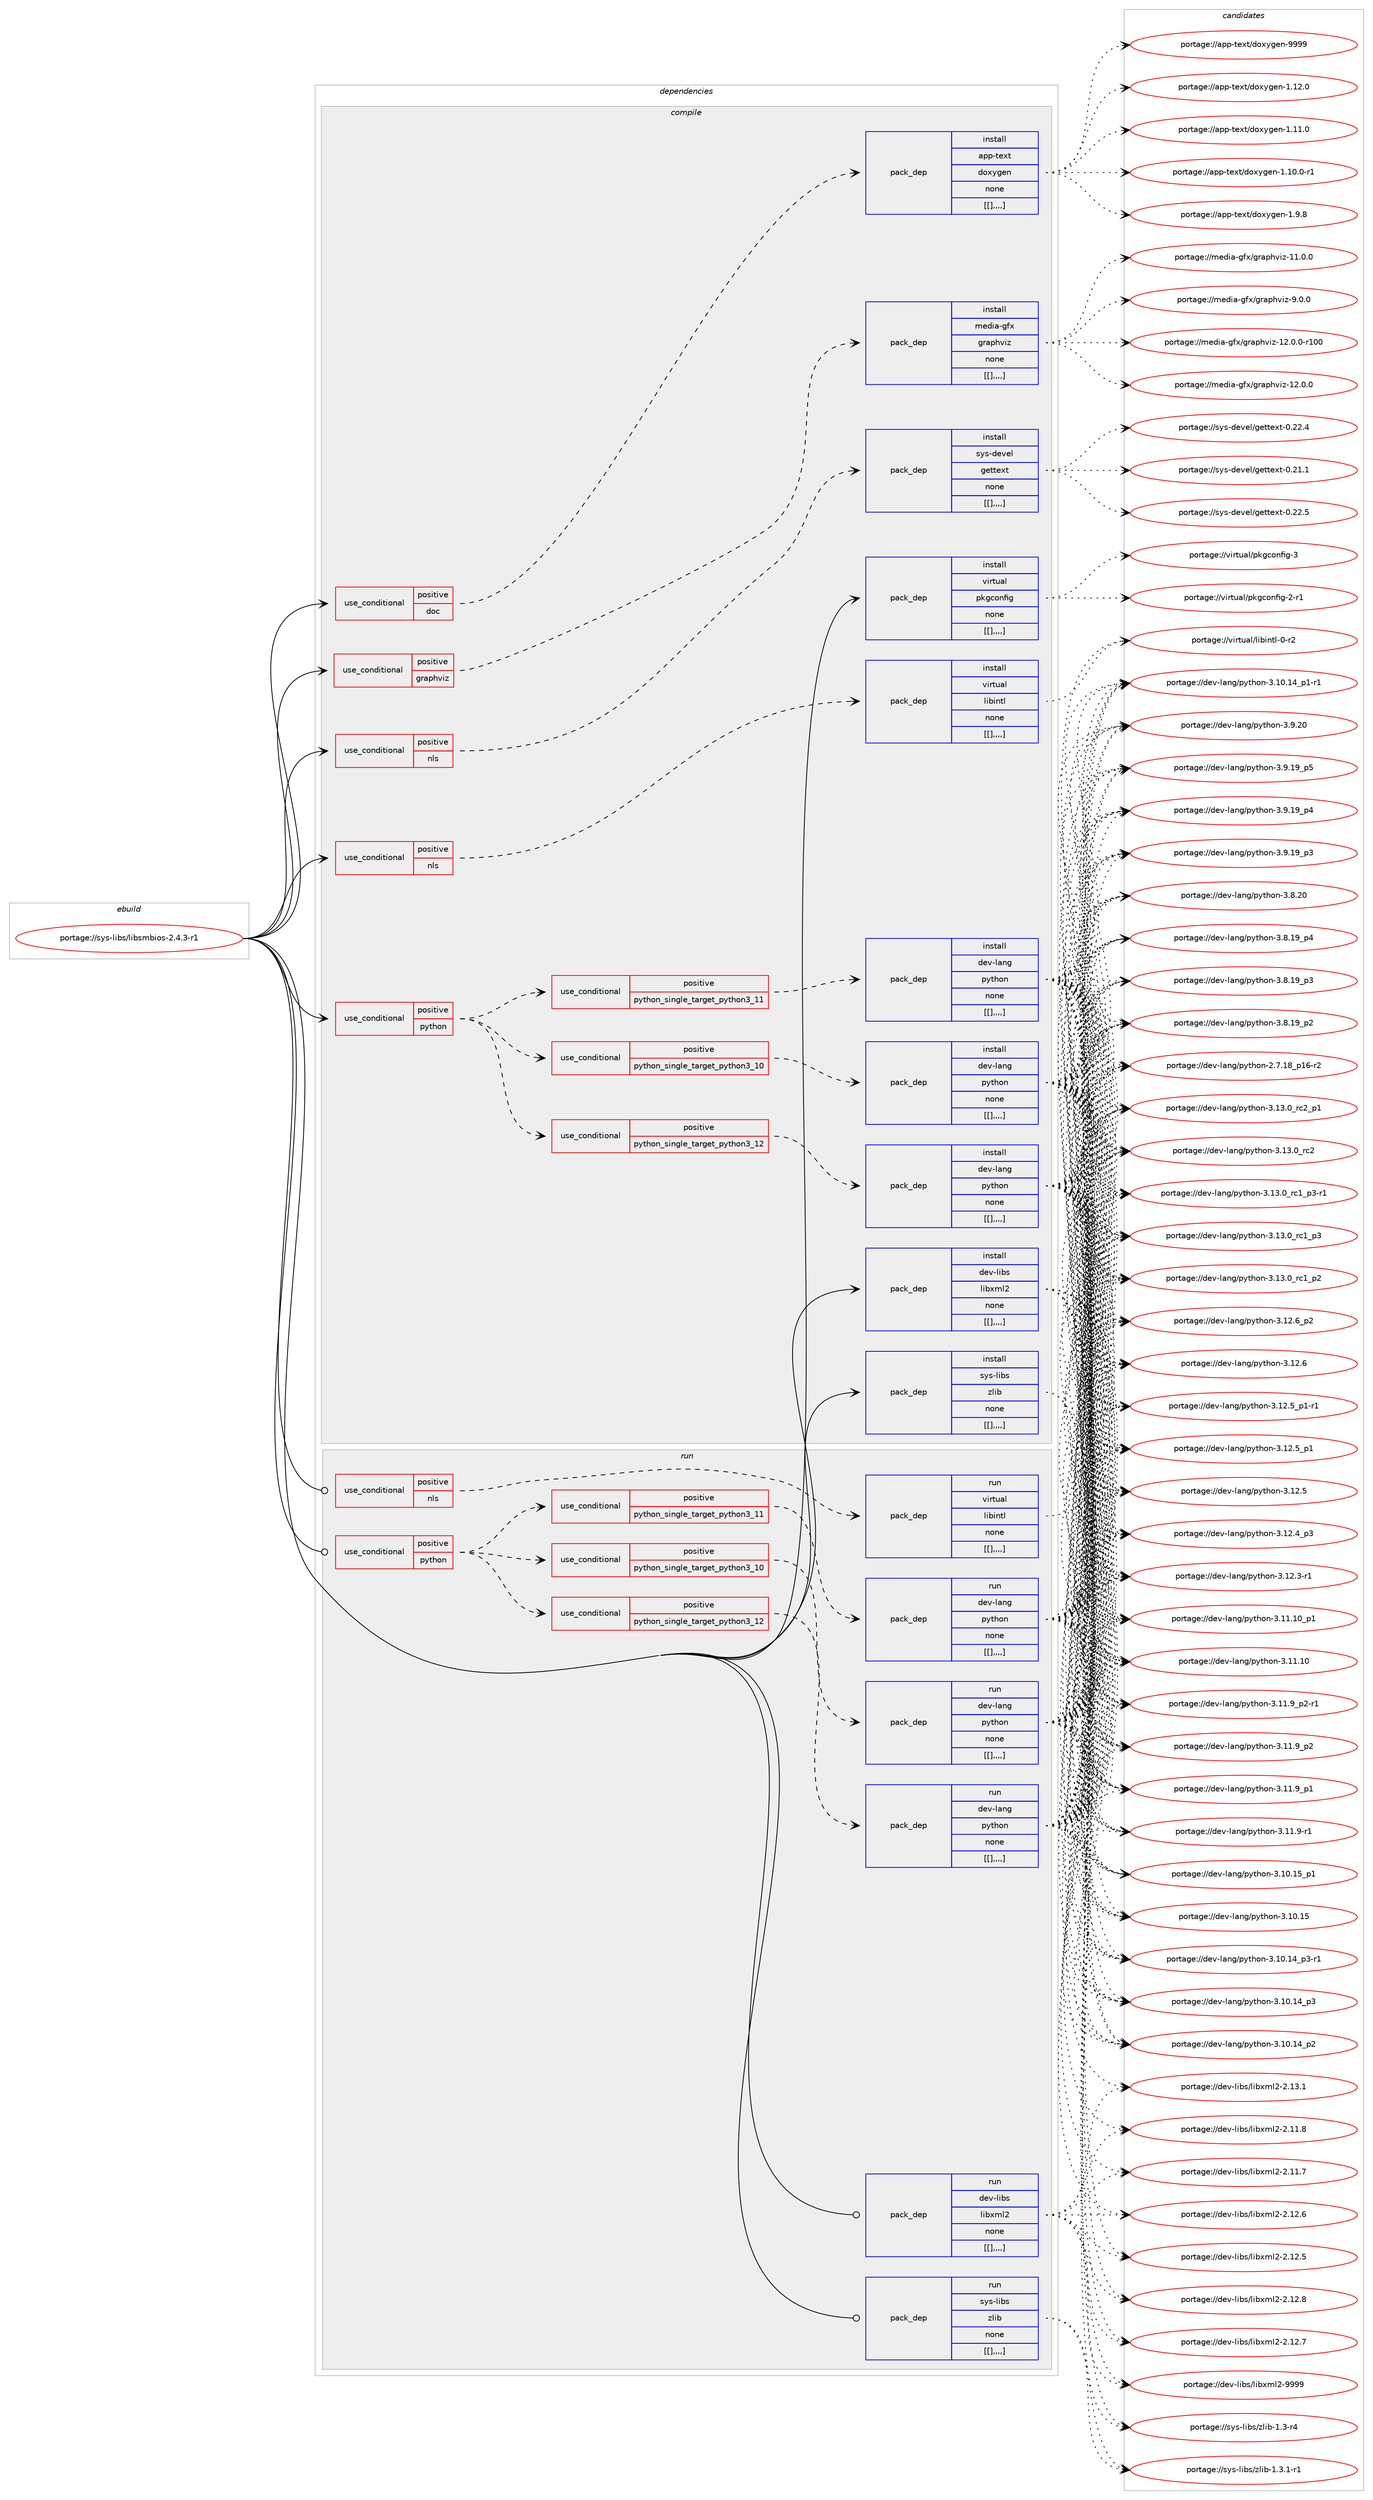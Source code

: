 digraph prolog {

# *************
# Graph options
# *************

newrank=true;
concentrate=true;
compound=true;
graph [rankdir=LR,fontname=Helvetica,fontsize=10,ranksep=1.5];#, ranksep=2.5, nodesep=0.2];
edge  [arrowhead=vee];
node  [fontname=Helvetica,fontsize=10];

# **********
# The ebuild
# **********

subgraph cluster_leftcol {
color=gray;
label=<<i>ebuild</i>>;
id [label="portage://sys-libs/libsmbios-2.4.3-r1", color=red, width=4, href="../sys-libs/libsmbios-2.4.3-r1.svg"];
}

# ****************
# The dependencies
# ****************

subgraph cluster_midcol {
color=gray;
label=<<i>dependencies</i>>;
subgraph cluster_compile {
fillcolor="#eeeeee";
style=filled;
label=<<i>compile</i>>;
subgraph cond10379 {
dependency27934 [label=<<TABLE BORDER="0" CELLBORDER="1" CELLSPACING="0" CELLPADDING="4"><TR><TD ROWSPAN="3" CELLPADDING="10">use_conditional</TD></TR><TR><TD>positive</TD></TR><TR><TD>doc</TD></TR></TABLE>>, shape=none, color=red];
subgraph pack17477 {
dependency27935 [label=<<TABLE BORDER="0" CELLBORDER="1" CELLSPACING="0" CELLPADDING="4" WIDTH="220"><TR><TD ROWSPAN="6" CELLPADDING="30">pack_dep</TD></TR><TR><TD WIDTH="110">install</TD></TR><TR><TD>app-text</TD></TR><TR><TD>doxygen</TD></TR><TR><TD>none</TD></TR><TR><TD>[[],,,,]</TD></TR></TABLE>>, shape=none, color=blue];
}
dependency27934:e -> dependency27935:w [weight=20,style="dashed",arrowhead="vee"];
}
id:e -> dependency27934:w [weight=20,style="solid",arrowhead="vee"];
subgraph cond10380 {
dependency27936 [label=<<TABLE BORDER="0" CELLBORDER="1" CELLSPACING="0" CELLPADDING="4"><TR><TD ROWSPAN="3" CELLPADDING="10">use_conditional</TD></TR><TR><TD>positive</TD></TR><TR><TD>graphviz</TD></TR></TABLE>>, shape=none, color=red];
subgraph pack17478 {
dependency27937 [label=<<TABLE BORDER="0" CELLBORDER="1" CELLSPACING="0" CELLPADDING="4" WIDTH="220"><TR><TD ROWSPAN="6" CELLPADDING="30">pack_dep</TD></TR><TR><TD WIDTH="110">install</TD></TR><TR><TD>media-gfx</TD></TR><TR><TD>graphviz</TD></TR><TR><TD>none</TD></TR><TR><TD>[[],,,,]</TD></TR></TABLE>>, shape=none, color=blue];
}
dependency27936:e -> dependency27937:w [weight=20,style="dashed",arrowhead="vee"];
}
id:e -> dependency27936:w [weight=20,style="solid",arrowhead="vee"];
subgraph cond10381 {
dependency27938 [label=<<TABLE BORDER="0" CELLBORDER="1" CELLSPACING="0" CELLPADDING="4"><TR><TD ROWSPAN="3" CELLPADDING="10">use_conditional</TD></TR><TR><TD>positive</TD></TR><TR><TD>nls</TD></TR></TABLE>>, shape=none, color=red];
subgraph pack17479 {
dependency27939 [label=<<TABLE BORDER="0" CELLBORDER="1" CELLSPACING="0" CELLPADDING="4" WIDTH="220"><TR><TD ROWSPAN="6" CELLPADDING="30">pack_dep</TD></TR><TR><TD WIDTH="110">install</TD></TR><TR><TD>sys-devel</TD></TR><TR><TD>gettext</TD></TR><TR><TD>none</TD></TR><TR><TD>[[],,,,]</TD></TR></TABLE>>, shape=none, color=blue];
}
dependency27938:e -> dependency27939:w [weight=20,style="dashed",arrowhead="vee"];
}
id:e -> dependency27938:w [weight=20,style="solid",arrowhead="vee"];
subgraph cond10382 {
dependency27940 [label=<<TABLE BORDER="0" CELLBORDER="1" CELLSPACING="0" CELLPADDING="4"><TR><TD ROWSPAN="3" CELLPADDING="10">use_conditional</TD></TR><TR><TD>positive</TD></TR><TR><TD>nls</TD></TR></TABLE>>, shape=none, color=red];
subgraph pack17480 {
dependency27941 [label=<<TABLE BORDER="0" CELLBORDER="1" CELLSPACING="0" CELLPADDING="4" WIDTH="220"><TR><TD ROWSPAN="6" CELLPADDING="30">pack_dep</TD></TR><TR><TD WIDTH="110">install</TD></TR><TR><TD>virtual</TD></TR><TR><TD>libintl</TD></TR><TR><TD>none</TD></TR><TR><TD>[[],,,,]</TD></TR></TABLE>>, shape=none, color=blue];
}
dependency27940:e -> dependency27941:w [weight=20,style="dashed",arrowhead="vee"];
}
id:e -> dependency27940:w [weight=20,style="solid",arrowhead="vee"];
subgraph cond10383 {
dependency27942 [label=<<TABLE BORDER="0" CELLBORDER="1" CELLSPACING="0" CELLPADDING="4"><TR><TD ROWSPAN="3" CELLPADDING="10">use_conditional</TD></TR><TR><TD>positive</TD></TR><TR><TD>python</TD></TR></TABLE>>, shape=none, color=red];
subgraph cond10384 {
dependency27943 [label=<<TABLE BORDER="0" CELLBORDER="1" CELLSPACING="0" CELLPADDING="4"><TR><TD ROWSPAN="3" CELLPADDING="10">use_conditional</TD></TR><TR><TD>positive</TD></TR><TR><TD>python_single_target_python3_10</TD></TR></TABLE>>, shape=none, color=red];
subgraph pack17481 {
dependency27944 [label=<<TABLE BORDER="0" CELLBORDER="1" CELLSPACING="0" CELLPADDING="4" WIDTH="220"><TR><TD ROWSPAN="6" CELLPADDING="30">pack_dep</TD></TR><TR><TD WIDTH="110">install</TD></TR><TR><TD>dev-lang</TD></TR><TR><TD>python</TD></TR><TR><TD>none</TD></TR><TR><TD>[[],,,,]</TD></TR></TABLE>>, shape=none, color=blue];
}
dependency27943:e -> dependency27944:w [weight=20,style="dashed",arrowhead="vee"];
}
dependency27942:e -> dependency27943:w [weight=20,style="dashed",arrowhead="vee"];
subgraph cond10385 {
dependency27945 [label=<<TABLE BORDER="0" CELLBORDER="1" CELLSPACING="0" CELLPADDING="4"><TR><TD ROWSPAN="3" CELLPADDING="10">use_conditional</TD></TR><TR><TD>positive</TD></TR><TR><TD>python_single_target_python3_11</TD></TR></TABLE>>, shape=none, color=red];
subgraph pack17482 {
dependency27946 [label=<<TABLE BORDER="0" CELLBORDER="1" CELLSPACING="0" CELLPADDING="4" WIDTH="220"><TR><TD ROWSPAN="6" CELLPADDING="30">pack_dep</TD></TR><TR><TD WIDTH="110">install</TD></TR><TR><TD>dev-lang</TD></TR><TR><TD>python</TD></TR><TR><TD>none</TD></TR><TR><TD>[[],,,,]</TD></TR></TABLE>>, shape=none, color=blue];
}
dependency27945:e -> dependency27946:w [weight=20,style="dashed",arrowhead="vee"];
}
dependency27942:e -> dependency27945:w [weight=20,style="dashed",arrowhead="vee"];
subgraph cond10386 {
dependency27947 [label=<<TABLE BORDER="0" CELLBORDER="1" CELLSPACING="0" CELLPADDING="4"><TR><TD ROWSPAN="3" CELLPADDING="10">use_conditional</TD></TR><TR><TD>positive</TD></TR><TR><TD>python_single_target_python3_12</TD></TR></TABLE>>, shape=none, color=red];
subgraph pack17483 {
dependency27948 [label=<<TABLE BORDER="0" CELLBORDER="1" CELLSPACING="0" CELLPADDING="4" WIDTH="220"><TR><TD ROWSPAN="6" CELLPADDING="30">pack_dep</TD></TR><TR><TD WIDTH="110">install</TD></TR><TR><TD>dev-lang</TD></TR><TR><TD>python</TD></TR><TR><TD>none</TD></TR><TR><TD>[[],,,,]</TD></TR></TABLE>>, shape=none, color=blue];
}
dependency27947:e -> dependency27948:w [weight=20,style="dashed",arrowhead="vee"];
}
dependency27942:e -> dependency27947:w [weight=20,style="dashed",arrowhead="vee"];
}
id:e -> dependency27942:w [weight=20,style="solid",arrowhead="vee"];
subgraph pack17484 {
dependency27949 [label=<<TABLE BORDER="0" CELLBORDER="1" CELLSPACING="0" CELLPADDING="4" WIDTH="220"><TR><TD ROWSPAN="6" CELLPADDING="30">pack_dep</TD></TR><TR><TD WIDTH="110">install</TD></TR><TR><TD>dev-libs</TD></TR><TR><TD>libxml2</TD></TR><TR><TD>none</TD></TR><TR><TD>[[],,,,]</TD></TR></TABLE>>, shape=none, color=blue];
}
id:e -> dependency27949:w [weight=20,style="solid",arrowhead="vee"];
subgraph pack17485 {
dependency27950 [label=<<TABLE BORDER="0" CELLBORDER="1" CELLSPACING="0" CELLPADDING="4" WIDTH="220"><TR><TD ROWSPAN="6" CELLPADDING="30">pack_dep</TD></TR><TR><TD WIDTH="110">install</TD></TR><TR><TD>sys-libs</TD></TR><TR><TD>zlib</TD></TR><TR><TD>none</TD></TR><TR><TD>[[],,,,]</TD></TR></TABLE>>, shape=none, color=blue];
}
id:e -> dependency27950:w [weight=20,style="solid",arrowhead="vee"];
subgraph pack17486 {
dependency27951 [label=<<TABLE BORDER="0" CELLBORDER="1" CELLSPACING="0" CELLPADDING="4" WIDTH="220"><TR><TD ROWSPAN="6" CELLPADDING="30">pack_dep</TD></TR><TR><TD WIDTH="110">install</TD></TR><TR><TD>virtual</TD></TR><TR><TD>pkgconfig</TD></TR><TR><TD>none</TD></TR><TR><TD>[[],,,,]</TD></TR></TABLE>>, shape=none, color=blue];
}
id:e -> dependency27951:w [weight=20,style="solid",arrowhead="vee"];
}
subgraph cluster_compileandrun {
fillcolor="#eeeeee";
style=filled;
label=<<i>compile and run</i>>;
}
subgraph cluster_run {
fillcolor="#eeeeee";
style=filled;
label=<<i>run</i>>;
subgraph cond10387 {
dependency27952 [label=<<TABLE BORDER="0" CELLBORDER="1" CELLSPACING="0" CELLPADDING="4"><TR><TD ROWSPAN="3" CELLPADDING="10">use_conditional</TD></TR><TR><TD>positive</TD></TR><TR><TD>nls</TD></TR></TABLE>>, shape=none, color=red];
subgraph pack17487 {
dependency27953 [label=<<TABLE BORDER="0" CELLBORDER="1" CELLSPACING="0" CELLPADDING="4" WIDTH="220"><TR><TD ROWSPAN="6" CELLPADDING="30">pack_dep</TD></TR><TR><TD WIDTH="110">run</TD></TR><TR><TD>virtual</TD></TR><TR><TD>libintl</TD></TR><TR><TD>none</TD></TR><TR><TD>[[],,,,]</TD></TR></TABLE>>, shape=none, color=blue];
}
dependency27952:e -> dependency27953:w [weight=20,style="dashed",arrowhead="vee"];
}
id:e -> dependency27952:w [weight=20,style="solid",arrowhead="odot"];
subgraph cond10388 {
dependency27954 [label=<<TABLE BORDER="0" CELLBORDER="1" CELLSPACING="0" CELLPADDING="4"><TR><TD ROWSPAN="3" CELLPADDING="10">use_conditional</TD></TR><TR><TD>positive</TD></TR><TR><TD>python</TD></TR></TABLE>>, shape=none, color=red];
subgraph cond10389 {
dependency27955 [label=<<TABLE BORDER="0" CELLBORDER="1" CELLSPACING="0" CELLPADDING="4"><TR><TD ROWSPAN="3" CELLPADDING="10">use_conditional</TD></TR><TR><TD>positive</TD></TR><TR><TD>python_single_target_python3_10</TD></TR></TABLE>>, shape=none, color=red];
subgraph pack17488 {
dependency27956 [label=<<TABLE BORDER="0" CELLBORDER="1" CELLSPACING="0" CELLPADDING="4" WIDTH="220"><TR><TD ROWSPAN="6" CELLPADDING="30">pack_dep</TD></TR><TR><TD WIDTH="110">run</TD></TR><TR><TD>dev-lang</TD></TR><TR><TD>python</TD></TR><TR><TD>none</TD></TR><TR><TD>[[],,,,]</TD></TR></TABLE>>, shape=none, color=blue];
}
dependency27955:e -> dependency27956:w [weight=20,style="dashed",arrowhead="vee"];
}
dependency27954:e -> dependency27955:w [weight=20,style="dashed",arrowhead="vee"];
subgraph cond10390 {
dependency27957 [label=<<TABLE BORDER="0" CELLBORDER="1" CELLSPACING="0" CELLPADDING="4"><TR><TD ROWSPAN="3" CELLPADDING="10">use_conditional</TD></TR><TR><TD>positive</TD></TR><TR><TD>python_single_target_python3_11</TD></TR></TABLE>>, shape=none, color=red];
subgraph pack17489 {
dependency27958 [label=<<TABLE BORDER="0" CELLBORDER="1" CELLSPACING="0" CELLPADDING="4" WIDTH="220"><TR><TD ROWSPAN="6" CELLPADDING="30">pack_dep</TD></TR><TR><TD WIDTH="110">run</TD></TR><TR><TD>dev-lang</TD></TR><TR><TD>python</TD></TR><TR><TD>none</TD></TR><TR><TD>[[],,,,]</TD></TR></TABLE>>, shape=none, color=blue];
}
dependency27957:e -> dependency27958:w [weight=20,style="dashed",arrowhead="vee"];
}
dependency27954:e -> dependency27957:w [weight=20,style="dashed",arrowhead="vee"];
subgraph cond10391 {
dependency27959 [label=<<TABLE BORDER="0" CELLBORDER="1" CELLSPACING="0" CELLPADDING="4"><TR><TD ROWSPAN="3" CELLPADDING="10">use_conditional</TD></TR><TR><TD>positive</TD></TR><TR><TD>python_single_target_python3_12</TD></TR></TABLE>>, shape=none, color=red];
subgraph pack17490 {
dependency27960 [label=<<TABLE BORDER="0" CELLBORDER="1" CELLSPACING="0" CELLPADDING="4" WIDTH="220"><TR><TD ROWSPAN="6" CELLPADDING="30">pack_dep</TD></TR><TR><TD WIDTH="110">run</TD></TR><TR><TD>dev-lang</TD></TR><TR><TD>python</TD></TR><TR><TD>none</TD></TR><TR><TD>[[],,,,]</TD></TR></TABLE>>, shape=none, color=blue];
}
dependency27959:e -> dependency27960:w [weight=20,style="dashed",arrowhead="vee"];
}
dependency27954:e -> dependency27959:w [weight=20,style="dashed",arrowhead="vee"];
}
id:e -> dependency27954:w [weight=20,style="solid",arrowhead="odot"];
subgraph pack17491 {
dependency27961 [label=<<TABLE BORDER="0" CELLBORDER="1" CELLSPACING="0" CELLPADDING="4" WIDTH="220"><TR><TD ROWSPAN="6" CELLPADDING="30">pack_dep</TD></TR><TR><TD WIDTH="110">run</TD></TR><TR><TD>dev-libs</TD></TR><TR><TD>libxml2</TD></TR><TR><TD>none</TD></TR><TR><TD>[[],,,,]</TD></TR></TABLE>>, shape=none, color=blue];
}
id:e -> dependency27961:w [weight=20,style="solid",arrowhead="odot"];
subgraph pack17492 {
dependency27962 [label=<<TABLE BORDER="0" CELLBORDER="1" CELLSPACING="0" CELLPADDING="4" WIDTH="220"><TR><TD ROWSPAN="6" CELLPADDING="30">pack_dep</TD></TR><TR><TD WIDTH="110">run</TD></TR><TR><TD>sys-libs</TD></TR><TR><TD>zlib</TD></TR><TR><TD>none</TD></TR><TR><TD>[[],,,,]</TD></TR></TABLE>>, shape=none, color=blue];
}
id:e -> dependency27962:w [weight=20,style="solid",arrowhead="odot"];
}
}

# **************
# The candidates
# **************

subgraph cluster_choices {
rank=same;
color=gray;
label=<<i>candidates</i>>;

subgraph choice17477 {
color=black;
nodesep=1;
choice9711211245116101120116471001111201211031011104557575757 [label="portage://app-text/doxygen-9999", color=red, width=4,href="../app-text/doxygen-9999.svg"];
choice97112112451161011201164710011112012110310111045494649504648 [label="portage://app-text/doxygen-1.12.0", color=red, width=4,href="../app-text/doxygen-1.12.0.svg"];
choice97112112451161011201164710011112012110310111045494649494648 [label="portage://app-text/doxygen-1.11.0", color=red, width=4,href="../app-text/doxygen-1.11.0.svg"];
choice971121124511610112011647100111120121103101110454946494846484511449 [label="portage://app-text/doxygen-1.10.0-r1", color=red, width=4,href="../app-text/doxygen-1.10.0-r1.svg"];
choice971121124511610112011647100111120121103101110454946574656 [label="portage://app-text/doxygen-1.9.8", color=red, width=4,href="../app-text/doxygen-1.9.8.svg"];
dependency27935:e -> choice9711211245116101120116471001111201211031011104557575757:w [style=dotted,weight="100"];
dependency27935:e -> choice97112112451161011201164710011112012110310111045494649504648:w [style=dotted,weight="100"];
dependency27935:e -> choice97112112451161011201164710011112012110310111045494649494648:w [style=dotted,weight="100"];
dependency27935:e -> choice971121124511610112011647100111120121103101110454946494846484511449:w [style=dotted,weight="100"];
dependency27935:e -> choice971121124511610112011647100111120121103101110454946574656:w [style=dotted,weight="100"];
}
subgraph choice17478 {
color=black;
nodesep=1;
choice109101100105974510310212047103114971121041181051224549504648464845114494848 [label="portage://media-gfx/graphviz-12.0.0-r100", color=red, width=4,href="../media-gfx/graphviz-12.0.0-r100.svg"];
choice1091011001059745103102120471031149711210411810512245495046484648 [label="portage://media-gfx/graphviz-12.0.0", color=red, width=4,href="../media-gfx/graphviz-12.0.0.svg"];
choice1091011001059745103102120471031149711210411810512245494946484648 [label="portage://media-gfx/graphviz-11.0.0", color=red, width=4,href="../media-gfx/graphviz-11.0.0.svg"];
choice10910110010597451031021204710311497112104118105122455746484648 [label="portage://media-gfx/graphviz-9.0.0", color=red, width=4,href="../media-gfx/graphviz-9.0.0.svg"];
dependency27937:e -> choice109101100105974510310212047103114971121041181051224549504648464845114494848:w [style=dotted,weight="100"];
dependency27937:e -> choice1091011001059745103102120471031149711210411810512245495046484648:w [style=dotted,weight="100"];
dependency27937:e -> choice1091011001059745103102120471031149711210411810512245494946484648:w [style=dotted,weight="100"];
dependency27937:e -> choice10910110010597451031021204710311497112104118105122455746484648:w [style=dotted,weight="100"];
}
subgraph choice17479 {
color=black;
nodesep=1;
choice115121115451001011181011084710310111611610112011645484650504653 [label="portage://sys-devel/gettext-0.22.5", color=red, width=4,href="../sys-devel/gettext-0.22.5.svg"];
choice115121115451001011181011084710310111611610112011645484650504652 [label="portage://sys-devel/gettext-0.22.4", color=red, width=4,href="../sys-devel/gettext-0.22.4.svg"];
choice115121115451001011181011084710310111611610112011645484650494649 [label="portage://sys-devel/gettext-0.21.1", color=red, width=4,href="../sys-devel/gettext-0.21.1.svg"];
dependency27939:e -> choice115121115451001011181011084710310111611610112011645484650504653:w [style=dotted,weight="100"];
dependency27939:e -> choice115121115451001011181011084710310111611610112011645484650504652:w [style=dotted,weight="100"];
dependency27939:e -> choice115121115451001011181011084710310111611610112011645484650494649:w [style=dotted,weight="100"];
}
subgraph choice17480 {
color=black;
nodesep=1;
choice11810511411611797108471081059810511011610845484511450 [label="portage://virtual/libintl-0-r2", color=red, width=4,href="../virtual/libintl-0-r2.svg"];
dependency27941:e -> choice11810511411611797108471081059810511011610845484511450:w [style=dotted,weight="100"];
}
subgraph choice17481 {
color=black;
nodesep=1;
choice100101118451089711010347112121116104111110455146495146489511499509511249 [label="portage://dev-lang/python-3.13.0_rc2_p1", color=red, width=4,href="../dev-lang/python-3.13.0_rc2_p1.svg"];
choice10010111845108971101034711212111610411111045514649514648951149950 [label="portage://dev-lang/python-3.13.0_rc2", color=red, width=4,href="../dev-lang/python-3.13.0_rc2.svg"];
choice1001011184510897110103471121211161041111104551464951464895114994995112514511449 [label="portage://dev-lang/python-3.13.0_rc1_p3-r1", color=red, width=4,href="../dev-lang/python-3.13.0_rc1_p3-r1.svg"];
choice100101118451089711010347112121116104111110455146495146489511499499511251 [label="portage://dev-lang/python-3.13.0_rc1_p3", color=red, width=4,href="../dev-lang/python-3.13.0_rc1_p3.svg"];
choice100101118451089711010347112121116104111110455146495146489511499499511250 [label="portage://dev-lang/python-3.13.0_rc1_p2", color=red, width=4,href="../dev-lang/python-3.13.0_rc1_p2.svg"];
choice100101118451089711010347112121116104111110455146495046549511250 [label="portage://dev-lang/python-3.12.6_p2", color=red, width=4,href="../dev-lang/python-3.12.6_p2.svg"];
choice10010111845108971101034711212111610411111045514649504654 [label="portage://dev-lang/python-3.12.6", color=red, width=4,href="../dev-lang/python-3.12.6.svg"];
choice1001011184510897110103471121211161041111104551464950465395112494511449 [label="portage://dev-lang/python-3.12.5_p1-r1", color=red, width=4,href="../dev-lang/python-3.12.5_p1-r1.svg"];
choice100101118451089711010347112121116104111110455146495046539511249 [label="portage://dev-lang/python-3.12.5_p1", color=red, width=4,href="../dev-lang/python-3.12.5_p1.svg"];
choice10010111845108971101034711212111610411111045514649504653 [label="portage://dev-lang/python-3.12.5", color=red, width=4,href="../dev-lang/python-3.12.5.svg"];
choice100101118451089711010347112121116104111110455146495046529511251 [label="portage://dev-lang/python-3.12.4_p3", color=red, width=4,href="../dev-lang/python-3.12.4_p3.svg"];
choice100101118451089711010347112121116104111110455146495046514511449 [label="portage://dev-lang/python-3.12.3-r1", color=red, width=4,href="../dev-lang/python-3.12.3-r1.svg"];
choice10010111845108971101034711212111610411111045514649494649489511249 [label="portage://dev-lang/python-3.11.10_p1", color=red, width=4,href="../dev-lang/python-3.11.10_p1.svg"];
choice1001011184510897110103471121211161041111104551464949464948 [label="portage://dev-lang/python-3.11.10", color=red, width=4,href="../dev-lang/python-3.11.10.svg"];
choice1001011184510897110103471121211161041111104551464949465795112504511449 [label="portage://dev-lang/python-3.11.9_p2-r1", color=red, width=4,href="../dev-lang/python-3.11.9_p2-r1.svg"];
choice100101118451089711010347112121116104111110455146494946579511250 [label="portage://dev-lang/python-3.11.9_p2", color=red, width=4,href="../dev-lang/python-3.11.9_p2.svg"];
choice100101118451089711010347112121116104111110455146494946579511249 [label="portage://dev-lang/python-3.11.9_p1", color=red, width=4,href="../dev-lang/python-3.11.9_p1.svg"];
choice100101118451089711010347112121116104111110455146494946574511449 [label="portage://dev-lang/python-3.11.9-r1", color=red, width=4,href="../dev-lang/python-3.11.9-r1.svg"];
choice10010111845108971101034711212111610411111045514649484649539511249 [label="portage://dev-lang/python-3.10.15_p1", color=red, width=4,href="../dev-lang/python-3.10.15_p1.svg"];
choice1001011184510897110103471121211161041111104551464948464953 [label="portage://dev-lang/python-3.10.15", color=red, width=4,href="../dev-lang/python-3.10.15.svg"];
choice100101118451089711010347112121116104111110455146494846495295112514511449 [label="portage://dev-lang/python-3.10.14_p3-r1", color=red, width=4,href="../dev-lang/python-3.10.14_p3-r1.svg"];
choice10010111845108971101034711212111610411111045514649484649529511251 [label="portage://dev-lang/python-3.10.14_p3", color=red, width=4,href="../dev-lang/python-3.10.14_p3.svg"];
choice10010111845108971101034711212111610411111045514649484649529511250 [label="portage://dev-lang/python-3.10.14_p2", color=red, width=4,href="../dev-lang/python-3.10.14_p2.svg"];
choice100101118451089711010347112121116104111110455146494846495295112494511449 [label="portage://dev-lang/python-3.10.14_p1-r1", color=red, width=4,href="../dev-lang/python-3.10.14_p1-r1.svg"];
choice10010111845108971101034711212111610411111045514657465048 [label="portage://dev-lang/python-3.9.20", color=red, width=4,href="../dev-lang/python-3.9.20.svg"];
choice100101118451089711010347112121116104111110455146574649579511253 [label="portage://dev-lang/python-3.9.19_p5", color=red, width=4,href="../dev-lang/python-3.9.19_p5.svg"];
choice100101118451089711010347112121116104111110455146574649579511252 [label="portage://dev-lang/python-3.9.19_p4", color=red, width=4,href="../dev-lang/python-3.9.19_p4.svg"];
choice100101118451089711010347112121116104111110455146574649579511251 [label="portage://dev-lang/python-3.9.19_p3", color=red, width=4,href="../dev-lang/python-3.9.19_p3.svg"];
choice10010111845108971101034711212111610411111045514656465048 [label="portage://dev-lang/python-3.8.20", color=red, width=4,href="../dev-lang/python-3.8.20.svg"];
choice100101118451089711010347112121116104111110455146564649579511252 [label="portage://dev-lang/python-3.8.19_p4", color=red, width=4,href="../dev-lang/python-3.8.19_p4.svg"];
choice100101118451089711010347112121116104111110455146564649579511251 [label="portage://dev-lang/python-3.8.19_p3", color=red, width=4,href="../dev-lang/python-3.8.19_p3.svg"];
choice100101118451089711010347112121116104111110455146564649579511250 [label="portage://dev-lang/python-3.8.19_p2", color=red, width=4,href="../dev-lang/python-3.8.19_p2.svg"];
choice100101118451089711010347112121116104111110455046554649569511249544511450 [label="portage://dev-lang/python-2.7.18_p16-r2", color=red, width=4,href="../dev-lang/python-2.7.18_p16-r2.svg"];
dependency27944:e -> choice100101118451089711010347112121116104111110455146495146489511499509511249:w [style=dotted,weight="100"];
dependency27944:e -> choice10010111845108971101034711212111610411111045514649514648951149950:w [style=dotted,weight="100"];
dependency27944:e -> choice1001011184510897110103471121211161041111104551464951464895114994995112514511449:w [style=dotted,weight="100"];
dependency27944:e -> choice100101118451089711010347112121116104111110455146495146489511499499511251:w [style=dotted,weight="100"];
dependency27944:e -> choice100101118451089711010347112121116104111110455146495146489511499499511250:w [style=dotted,weight="100"];
dependency27944:e -> choice100101118451089711010347112121116104111110455146495046549511250:w [style=dotted,weight="100"];
dependency27944:e -> choice10010111845108971101034711212111610411111045514649504654:w [style=dotted,weight="100"];
dependency27944:e -> choice1001011184510897110103471121211161041111104551464950465395112494511449:w [style=dotted,weight="100"];
dependency27944:e -> choice100101118451089711010347112121116104111110455146495046539511249:w [style=dotted,weight="100"];
dependency27944:e -> choice10010111845108971101034711212111610411111045514649504653:w [style=dotted,weight="100"];
dependency27944:e -> choice100101118451089711010347112121116104111110455146495046529511251:w [style=dotted,weight="100"];
dependency27944:e -> choice100101118451089711010347112121116104111110455146495046514511449:w [style=dotted,weight="100"];
dependency27944:e -> choice10010111845108971101034711212111610411111045514649494649489511249:w [style=dotted,weight="100"];
dependency27944:e -> choice1001011184510897110103471121211161041111104551464949464948:w [style=dotted,weight="100"];
dependency27944:e -> choice1001011184510897110103471121211161041111104551464949465795112504511449:w [style=dotted,weight="100"];
dependency27944:e -> choice100101118451089711010347112121116104111110455146494946579511250:w [style=dotted,weight="100"];
dependency27944:e -> choice100101118451089711010347112121116104111110455146494946579511249:w [style=dotted,weight="100"];
dependency27944:e -> choice100101118451089711010347112121116104111110455146494946574511449:w [style=dotted,weight="100"];
dependency27944:e -> choice10010111845108971101034711212111610411111045514649484649539511249:w [style=dotted,weight="100"];
dependency27944:e -> choice1001011184510897110103471121211161041111104551464948464953:w [style=dotted,weight="100"];
dependency27944:e -> choice100101118451089711010347112121116104111110455146494846495295112514511449:w [style=dotted,weight="100"];
dependency27944:e -> choice10010111845108971101034711212111610411111045514649484649529511251:w [style=dotted,weight="100"];
dependency27944:e -> choice10010111845108971101034711212111610411111045514649484649529511250:w [style=dotted,weight="100"];
dependency27944:e -> choice100101118451089711010347112121116104111110455146494846495295112494511449:w [style=dotted,weight="100"];
dependency27944:e -> choice10010111845108971101034711212111610411111045514657465048:w [style=dotted,weight="100"];
dependency27944:e -> choice100101118451089711010347112121116104111110455146574649579511253:w [style=dotted,weight="100"];
dependency27944:e -> choice100101118451089711010347112121116104111110455146574649579511252:w [style=dotted,weight="100"];
dependency27944:e -> choice100101118451089711010347112121116104111110455146574649579511251:w [style=dotted,weight="100"];
dependency27944:e -> choice10010111845108971101034711212111610411111045514656465048:w [style=dotted,weight="100"];
dependency27944:e -> choice100101118451089711010347112121116104111110455146564649579511252:w [style=dotted,weight="100"];
dependency27944:e -> choice100101118451089711010347112121116104111110455146564649579511251:w [style=dotted,weight="100"];
dependency27944:e -> choice100101118451089711010347112121116104111110455146564649579511250:w [style=dotted,weight="100"];
dependency27944:e -> choice100101118451089711010347112121116104111110455046554649569511249544511450:w [style=dotted,weight="100"];
}
subgraph choice17482 {
color=black;
nodesep=1;
choice100101118451089711010347112121116104111110455146495146489511499509511249 [label="portage://dev-lang/python-3.13.0_rc2_p1", color=red, width=4,href="../dev-lang/python-3.13.0_rc2_p1.svg"];
choice10010111845108971101034711212111610411111045514649514648951149950 [label="portage://dev-lang/python-3.13.0_rc2", color=red, width=4,href="../dev-lang/python-3.13.0_rc2.svg"];
choice1001011184510897110103471121211161041111104551464951464895114994995112514511449 [label="portage://dev-lang/python-3.13.0_rc1_p3-r1", color=red, width=4,href="../dev-lang/python-3.13.0_rc1_p3-r1.svg"];
choice100101118451089711010347112121116104111110455146495146489511499499511251 [label="portage://dev-lang/python-3.13.0_rc1_p3", color=red, width=4,href="../dev-lang/python-3.13.0_rc1_p3.svg"];
choice100101118451089711010347112121116104111110455146495146489511499499511250 [label="portage://dev-lang/python-3.13.0_rc1_p2", color=red, width=4,href="../dev-lang/python-3.13.0_rc1_p2.svg"];
choice100101118451089711010347112121116104111110455146495046549511250 [label="portage://dev-lang/python-3.12.6_p2", color=red, width=4,href="../dev-lang/python-3.12.6_p2.svg"];
choice10010111845108971101034711212111610411111045514649504654 [label="portage://dev-lang/python-3.12.6", color=red, width=4,href="../dev-lang/python-3.12.6.svg"];
choice1001011184510897110103471121211161041111104551464950465395112494511449 [label="portage://dev-lang/python-3.12.5_p1-r1", color=red, width=4,href="../dev-lang/python-3.12.5_p1-r1.svg"];
choice100101118451089711010347112121116104111110455146495046539511249 [label="portage://dev-lang/python-3.12.5_p1", color=red, width=4,href="../dev-lang/python-3.12.5_p1.svg"];
choice10010111845108971101034711212111610411111045514649504653 [label="portage://dev-lang/python-3.12.5", color=red, width=4,href="../dev-lang/python-3.12.5.svg"];
choice100101118451089711010347112121116104111110455146495046529511251 [label="portage://dev-lang/python-3.12.4_p3", color=red, width=4,href="../dev-lang/python-3.12.4_p3.svg"];
choice100101118451089711010347112121116104111110455146495046514511449 [label="portage://dev-lang/python-3.12.3-r1", color=red, width=4,href="../dev-lang/python-3.12.3-r1.svg"];
choice10010111845108971101034711212111610411111045514649494649489511249 [label="portage://dev-lang/python-3.11.10_p1", color=red, width=4,href="../dev-lang/python-3.11.10_p1.svg"];
choice1001011184510897110103471121211161041111104551464949464948 [label="portage://dev-lang/python-3.11.10", color=red, width=4,href="../dev-lang/python-3.11.10.svg"];
choice1001011184510897110103471121211161041111104551464949465795112504511449 [label="portage://dev-lang/python-3.11.9_p2-r1", color=red, width=4,href="../dev-lang/python-3.11.9_p2-r1.svg"];
choice100101118451089711010347112121116104111110455146494946579511250 [label="portage://dev-lang/python-3.11.9_p2", color=red, width=4,href="../dev-lang/python-3.11.9_p2.svg"];
choice100101118451089711010347112121116104111110455146494946579511249 [label="portage://dev-lang/python-3.11.9_p1", color=red, width=4,href="../dev-lang/python-3.11.9_p1.svg"];
choice100101118451089711010347112121116104111110455146494946574511449 [label="portage://dev-lang/python-3.11.9-r1", color=red, width=4,href="../dev-lang/python-3.11.9-r1.svg"];
choice10010111845108971101034711212111610411111045514649484649539511249 [label="portage://dev-lang/python-3.10.15_p1", color=red, width=4,href="../dev-lang/python-3.10.15_p1.svg"];
choice1001011184510897110103471121211161041111104551464948464953 [label="portage://dev-lang/python-3.10.15", color=red, width=4,href="../dev-lang/python-3.10.15.svg"];
choice100101118451089711010347112121116104111110455146494846495295112514511449 [label="portage://dev-lang/python-3.10.14_p3-r1", color=red, width=4,href="../dev-lang/python-3.10.14_p3-r1.svg"];
choice10010111845108971101034711212111610411111045514649484649529511251 [label="portage://dev-lang/python-3.10.14_p3", color=red, width=4,href="../dev-lang/python-3.10.14_p3.svg"];
choice10010111845108971101034711212111610411111045514649484649529511250 [label="portage://dev-lang/python-3.10.14_p2", color=red, width=4,href="../dev-lang/python-3.10.14_p2.svg"];
choice100101118451089711010347112121116104111110455146494846495295112494511449 [label="portage://dev-lang/python-3.10.14_p1-r1", color=red, width=4,href="../dev-lang/python-3.10.14_p1-r1.svg"];
choice10010111845108971101034711212111610411111045514657465048 [label="portage://dev-lang/python-3.9.20", color=red, width=4,href="../dev-lang/python-3.9.20.svg"];
choice100101118451089711010347112121116104111110455146574649579511253 [label="portage://dev-lang/python-3.9.19_p5", color=red, width=4,href="../dev-lang/python-3.9.19_p5.svg"];
choice100101118451089711010347112121116104111110455146574649579511252 [label="portage://dev-lang/python-3.9.19_p4", color=red, width=4,href="../dev-lang/python-3.9.19_p4.svg"];
choice100101118451089711010347112121116104111110455146574649579511251 [label="portage://dev-lang/python-3.9.19_p3", color=red, width=4,href="../dev-lang/python-3.9.19_p3.svg"];
choice10010111845108971101034711212111610411111045514656465048 [label="portage://dev-lang/python-3.8.20", color=red, width=4,href="../dev-lang/python-3.8.20.svg"];
choice100101118451089711010347112121116104111110455146564649579511252 [label="portage://dev-lang/python-3.8.19_p4", color=red, width=4,href="../dev-lang/python-3.8.19_p4.svg"];
choice100101118451089711010347112121116104111110455146564649579511251 [label="portage://dev-lang/python-3.8.19_p3", color=red, width=4,href="../dev-lang/python-3.8.19_p3.svg"];
choice100101118451089711010347112121116104111110455146564649579511250 [label="portage://dev-lang/python-3.8.19_p2", color=red, width=4,href="../dev-lang/python-3.8.19_p2.svg"];
choice100101118451089711010347112121116104111110455046554649569511249544511450 [label="portage://dev-lang/python-2.7.18_p16-r2", color=red, width=4,href="../dev-lang/python-2.7.18_p16-r2.svg"];
dependency27946:e -> choice100101118451089711010347112121116104111110455146495146489511499509511249:w [style=dotted,weight="100"];
dependency27946:e -> choice10010111845108971101034711212111610411111045514649514648951149950:w [style=dotted,weight="100"];
dependency27946:e -> choice1001011184510897110103471121211161041111104551464951464895114994995112514511449:w [style=dotted,weight="100"];
dependency27946:e -> choice100101118451089711010347112121116104111110455146495146489511499499511251:w [style=dotted,weight="100"];
dependency27946:e -> choice100101118451089711010347112121116104111110455146495146489511499499511250:w [style=dotted,weight="100"];
dependency27946:e -> choice100101118451089711010347112121116104111110455146495046549511250:w [style=dotted,weight="100"];
dependency27946:e -> choice10010111845108971101034711212111610411111045514649504654:w [style=dotted,weight="100"];
dependency27946:e -> choice1001011184510897110103471121211161041111104551464950465395112494511449:w [style=dotted,weight="100"];
dependency27946:e -> choice100101118451089711010347112121116104111110455146495046539511249:w [style=dotted,weight="100"];
dependency27946:e -> choice10010111845108971101034711212111610411111045514649504653:w [style=dotted,weight="100"];
dependency27946:e -> choice100101118451089711010347112121116104111110455146495046529511251:w [style=dotted,weight="100"];
dependency27946:e -> choice100101118451089711010347112121116104111110455146495046514511449:w [style=dotted,weight="100"];
dependency27946:e -> choice10010111845108971101034711212111610411111045514649494649489511249:w [style=dotted,weight="100"];
dependency27946:e -> choice1001011184510897110103471121211161041111104551464949464948:w [style=dotted,weight="100"];
dependency27946:e -> choice1001011184510897110103471121211161041111104551464949465795112504511449:w [style=dotted,weight="100"];
dependency27946:e -> choice100101118451089711010347112121116104111110455146494946579511250:w [style=dotted,weight="100"];
dependency27946:e -> choice100101118451089711010347112121116104111110455146494946579511249:w [style=dotted,weight="100"];
dependency27946:e -> choice100101118451089711010347112121116104111110455146494946574511449:w [style=dotted,weight="100"];
dependency27946:e -> choice10010111845108971101034711212111610411111045514649484649539511249:w [style=dotted,weight="100"];
dependency27946:e -> choice1001011184510897110103471121211161041111104551464948464953:w [style=dotted,weight="100"];
dependency27946:e -> choice100101118451089711010347112121116104111110455146494846495295112514511449:w [style=dotted,weight="100"];
dependency27946:e -> choice10010111845108971101034711212111610411111045514649484649529511251:w [style=dotted,weight="100"];
dependency27946:e -> choice10010111845108971101034711212111610411111045514649484649529511250:w [style=dotted,weight="100"];
dependency27946:e -> choice100101118451089711010347112121116104111110455146494846495295112494511449:w [style=dotted,weight="100"];
dependency27946:e -> choice10010111845108971101034711212111610411111045514657465048:w [style=dotted,weight="100"];
dependency27946:e -> choice100101118451089711010347112121116104111110455146574649579511253:w [style=dotted,weight="100"];
dependency27946:e -> choice100101118451089711010347112121116104111110455146574649579511252:w [style=dotted,weight="100"];
dependency27946:e -> choice100101118451089711010347112121116104111110455146574649579511251:w [style=dotted,weight="100"];
dependency27946:e -> choice10010111845108971101034711212111610411111045514656465048:w [style=dotted,weight="100"];
dependency27946:e -> choice100101118451089711010347112121116104111110455146564649579511252:w [style=dotted,weight="100"];
dependency27946:e -> choice100101118451089711010347112121116104111110455146564649579511251:w [style=dotted,weight="100"];
dependency27946:e -> choice100101118451089711010347112121116104111110455146564649579511250:w [style=dotted,weight="100"];
dependency27946:e -> choice100101118451089711010347112121116104111110455046554649569511249544511450:w [style=dotted,weight="100"];
}
subgraph choice17483 {
color=black;
nodesep=1;
choice100101118451089711010347112121116104111110455146495146489511499509511249 [label="portage://dev-lang/python-3.13.0_rc2_p1", color=red, width=4,href="../dev-lang/python-3.13.0_rc2_p1.svg"];
choice10010111845108971101034711212111610411111045514649514648951149950 [label="portage://dev-lang/python-3.13.0_rc2", color=red, width=4,href="../dev-lang/python-3.13.0_rc2.svg"];
choice1001011184510897110103471121211161041111104551464951464895114994995112514511449 [label="portage://dev-lang/python-3.13.0_rc1_p3-r1", color=red, width=4,href="../dev-lang/python-3.13.0_rc1_p3-r1.svg"];
choice100101118451089711010347112121116104111110455146495146489511499499511251 [label="portage://dev-lang/python-3.13.0_rc1_p3", color=red, width=4,href="../dev-lang/python-3.13.0_rc1_p3.svg"];
choice100101118451089711010347112121116104111110455146495146489511499499511250 [label="portage://dev-lang/python-3.13.0_rc1_p2", color=red, width=4,href="../dev-lang/python-3.13.0_rc1_p2.svg"];
choice100101118451089711010347112121116104111110455146495046549511250 [label="portage://dev-lang/python-3.12.6_p2", color=red, width=4,href="../dev-lang/python-3.12.6_p2.svg"];
choice10010111845108971101034711212111610411111045514649504654 [label="portage://dev-lang/python-3.12.6", color=red, width=4,href="../dev-lang/python-3.12.6.svg"];
choice1001011184510897110103471121211161041111104551464950465395112494511449 [label="portage://dev-lang/python-3.12.5_p1-r1", color=red, width=4,href="../dev-lang/python-3.12.5_p1-r1.svg"];
choice100101118451089711010347112121116104111110455146495046539511249 [label="portage://dev-lang/python-3.12.5_p1", color=red, width=4,href="../dev-lang/python-3.12.5_p1.svg"];
choice10010111845108971101034711212111610411111045514649504653 [label="portage://dev-lang/python-3.12.5", color=red, width=4,href="../dev-lang/python-3.12.5.svg"];
choice100101118451089711010347112121116104111110455146495046529511251 [label="portage://dev-lang/python-3.12.4_p3", color=red, width=4,href="../dev-lang/python-3.12.4_p3.svg"];
choice100101118451089711010347112121116104111110455146495046514511449 [label="portage://dev-lang/python-3.12.3-r1", color=red, width=4,href="../dev-lang/python-3.12.3-r1.svg"];
choice10010111845108971101034711212111610411111045514649494649489511249 [label="portage://dev-lang/python-3.11.10_p1", color=red, width=4,href="../dev-lang/python-3.11.10_p1.svg"];
choice1001011184510897110103471121211161041111104551464949464948 [label="portage://dev-lang/python-3.11.10", color=red, width=4,href="../dev-lang/python-3.11.10.svg"];
choice1001011184510897110103471121211161041111104551464949465795112504511449 [label="portage://dev-lang/python-3.11.9_p2-r1", color=red, width=4,href="../dev-lang/python-3.11.9_p2-r1.svg"];
choice100101118451089711010347112121116104111110455146494946579511250 [label="portage://dev-lang/python-3.11.9_p2", color=red, width=4,href="../dev-lang/python-3.11.9_p2.svg"];
choice100101118451089711010347112121116104111110455146494946579511249 [label="portage://dev-lang/python-3.11.9_p1", color=red, width=4,href="../dev-lang/python-3.11.9_p1.svg"];
choice100101118451089711010347112121116104111110455146494946574511449 [label="portage://dev-lang/python-3.11.9-r1", color=red, width=4,href="../dev-lang/python-3.11.9-r1.svg"];
choice10010111845108971101034711212111610411111045514649484649539511249 [label="portage://dev-lang/python-3.10.15_p1", color=red, width=4,href="../dev-lang/python-3.10.15_p1.svg"];
choice1001011184510897110103471121211161041111104551464948464953 [label="portage://dev-lang/python-3.10.15", color=red, width=4,href="../dev-lang/python-3.10.15.svg"];
choice100101118451089711010347112121116104111110455146494846495295112514511449 [label="portage://dev-lang/python-3.10.14_p3-r1", color=red, width=4,href="../dev-lang/python-3.10.14_p3-r1.svg"];
choice10010111845108971101034711212111610411111045514649484649529511251 [label="portage://dev-lang/python-3.10.14_p3", color=red, width=4,href="../dev-lang/python-3.10.14_p3.svg"];
choice10010111845108971101034711212111610411111045514649484649529511250 [label="portage://dev-lang/python-3.10.14_p2", color=red, width=4,href="../dev-lang/python-3.10.14_p2.svg"];
choice100101118451089711010347112121116104111110455146494846495295112494511449 [label="portage://dev-lang/python-3.10.14_p1-r1", color=red, width=4,href="../dev-lang/python-3.10.14_p1-r1.svg"];
choice10010111845108971101034711212111610411111045514657465048 [label="portage://dev-lang/python-3.9.20", color=red, width=4,href="../dev-lang/python-3.9.20.svg"];
choice100101118451089711010347112121116104111110455146574649579511253 [label="portage://dev-lang/python-3.9.19_p5", color=red, width=4,href="../dev-lang/python-3.9.19_p5.svg"];
choice100101118451089711010347112121116104111110455146574649579511252 [label="portage://dev-lang/python-3.9.19_p4", color=red, width=4,href="../dev-lang/python-3.9.19_p4.svg"];
choice100101118451089711010347112121116104111110455146574649579511251 [label="portage://dev-lang/python-3.9.19_p3", color=red, width=4,href="../dev-lang/python-3.9.19_p3.svg"];
choice10010111845108971101034711212111610411111045514656465048 [label="portage://dev-lang/python-3.8.20", color=red, width=4,href="../dev-lang/python-3.8.20.svg"];
choice100101118451089711010347112121116104111110455146564649579511252 [label="portage://dev-lang/python-3.8.19_p4", color=red, width=4,href="../dev-lang/python-3.8.19_p4.svg"];
choice100101118451089711010347112121116104111110455146564649579511251 [label="portage://dev-lang/python-3.8.19_p3", color=red, width=4,href="../dev-lang/python-3.8.19_p3.svg"];
choice100101118451089711010347112121116104111110455146564649579511250 [label="portage://dev-lang/python-3.8.19_p2", color=red, width=4,href="../dev-lang/python-3.8.19_p2.svg"];
choice100101118451089711010347112121116104111110455046554649569511249544511450 [label="portage://dev-lang/python-2.7.18_p16-r2", color=red, width=4,href="../dev-lang/python-2.7.18_p16-r2.svg"];
dependency27948:e -> choice100101118451089711010347112121116104111110455146495146489511499509511249:w [style=dotted,weight="100"];
dependency27948:e -> choice10010111845108971101034711212111610411111045514649514648951149950:w [style=dotted,weight="100"];
dependency27948:e -> choice1001011184510897110103471121211161041111104551464951464895114994995112514511449:w [style=dotted,weight="100"];
dependency27948:e -> choice100101118451089711010347112121116104111110455146495146489511499499511251:w [style=dotted,weight="100"];
dependency27948:e -> choice100101118451089711010347112121116104111110455146495146489511499499511250:w [style=dotted,weight="100"];
dependency27948:e -> choice100101118451089711010347112121116104111110455146495046549511250:w [style=dotted,weight="100"];
dependency27948:e -> choice10010111845108971101034711212111610411111045514649504654:w [style=dotted,weight="100"];
dependency27948:e -> choice1001011184510897110103471121211161041111104551464950465395112494511449:w [style=dotted,weight="100"];
dependency27948:e -> choice100101118451089711010347112121116104111110455146495046539511249:w [style=dotted,weight="100"];
dependency27948:e -> choice10010111845108971101034711212111610411111045514649504653:w [style=dotted,weight="100"];
dependency27948:e -> choice100101118451089711010347112121116104111110455146495046529511251:w [style=dotted,weight="100"];
dependency27948:e -> choice100101118451089711010347112121116104111110455146495046514511449:w [style=dotted,weight="100"];
dependency27948:e -> choice10010111845108971101034711212111610411111045514649494649489511249:w [style=dotted,weight="100"];
dependency27948:e -> choice1001011184510897110103471121211161041111104551464949464948:w [style=dotted,weight="100"];
dependency27948:e -> choice1001011184510897110103471121211161041111104551464949465795112504511449:w [style=dotted,weight="100"];
dependency27948:e -> choice100101118451089711010347112121116104111110455146494946579511250:w [style=dotted,weight="100"];
dependency27948:e -> choice100101118451089711010347112121116104111110455146494946579511249:w [style=dotted,weight="100"];
dependency27948:e -> choice100101118451089711010347112121116104111110455146494946574511449:w [style=dotted,weight="100"];
dependency27948:e -> choice10010111845108971101034711212111610411111045514649484649539511249:w [style=dotted,weight="100"];
dependency27948:e -> choice1001011184510897110103471121211161041111104551464948464953:w [style=dotted,weight="100"];
dependency27948:e -> choice100101118451089711010347112121116104111110455146494846495295112514511449:w [style=dotted,weight="100"];
dependency27948:e -> choice10010111845108971101034711212111610411111045514649484649529511251:w [style=dotted,weight="100"];
dependency27948:e -> choice10010111845108971101034711212111610411111045514649484649529511250:w [style=dotted,weight="100"];
dependency27948:e -> choice100101118451089711010347112121116104111110455146494846495295112494511449:w [style=dotted,weight="100"];
dependency27948:e -> choice10010111845108971101034711212111610411111045514657465048:w [style=dotted,weight="100"];
dependency27948:e -> choice100101118451089711010347112121116104111110455146574649579511253:w [style=dotted,weight="100"];
dependency27948:e -> choice100101118451089711010347112121116104111110455146574649579511252:w [style=dotted,weight="100"];
dependency27948:e -> choice100101118451089711010347112121116104111110455146574649579511251:w [style=dotted,weight="100"];
dependency27948:e -> choice10010111845108971101034711212111610411111045514656465048:w [style=dotted,weight="100"];
dependency27948:e -> choice100101118451089711010347112121116104111110455146564649579511252:w [style=dotted,weight="100"];
dependency27948:e -> choice100101118451089711010347112121116104111110455146564649579511251:w [style=dotted,weight="100"];
dependency27948:e -> choice100101118451089711010347112121116104111110455146564649579511250:w [style=dotted,weight="100"];
dependency27948:e -> choice100101118451089711010347112121116104111110455046554649569511249544511450:w [style=dotted,weight="100"];
}
subgraph choice17484 {
color=black;
nodesep=1;
choice10010111845108105981154710810598120109108504557575757 [label="portage://dev-libs/libxml2-9999", color=red, width=4,href="../dev-libs/libxml2-9999.svg"];
choice100101118451081059811547108105981201091085045504649514649 [label="portage://dev-libs/libxml2-2.13.1", color=red, width=4,href="../dev-libs/libxml2-2.13.1.svg"];
choice100101118451081059811547108105981201091085045504649504656 [label="portage://dev-libs/libxml2-2.12.8", color=red, width=4,href="../dev-libs/libxml2-2.12.8.svg"];
choice100101118451081059811547108105981201091085045504649504655 [label="portage://dev-libs/libxml2-2.12.7", color=red, width=4,href="../dev-libs/libxml2-2.12.7.svg"];
choice100101118451081059811547108105981201091085045504649504654 [label="portage://dev-libs/libxml2-2.12.6", color=red, width=4,href="../dev-libs/libxml2-2.12.6.svg"];
choice100101118451081059811547108105981201091085045504649504653 [label="portage://dev-libs/libxml2-2.12.5", color=red, width=4,href="../dev-libs/libxml2-2.12.5.svg"];
choice100101118451081059811547108105981201091085045504649494656 [label="portage://dev-libs/libxml2-2.11.8", color=red, width=4,href="../dev-libs/libxml2-2.11.8.svg"];
choice100101118451081059811547108105981201091085045504649494655 [label="portage://dev-libs/libxml2-2.11.7", color=red, width=4,href="../dev-libs/libxml2-2.11.7.svg"];
dependency27949:e -> choice10010111845108105981154710810598120109108504557575757:w [style=dotted,weight="100"];
dependency27949:e -> choice100101118451081059811547108105981201091085045504649514649:w [style=dotted,weight="100"];
dependency27949:e -> choice100101118451081059811547108105981201091085045504649504656:w [style=dotted,weight="100"];
dependency27949:e -> choice100101118451081059811547108105981201091085045504649504655:w [style=dotted,weight="100"];
dependency27949:e -> choice100101118451081059811547108105981201091085045504649504654:w [style=dotted,weight="100"];
dependency27949:e -> choice100101118451081059811547108105981201091085045504649504653:w [style=dotted,weight="100"];
dependency27949:e -> choice100101118451081059811547108105981201091085045504649494656:w [style=dotted,weight="100"];
dependency27949:e -> choice100101118451081059811547108105981201091085045504649494655:w [style=dotted,weight="100"];
}
subgraph choice17485 {
color=black;
nodesep=1;
choice115121115451081059811547122108105984549465146494511449 [label="portage://sys-libs/zlib-1.3.1-r1", color=red, width=4,href="../sys-libs/zlib-1.3.1-r1.svg"];
choice11512111545108105981154712210810598454946514511452 [label="portage://sys-libs/zlib-1.3-r4", color=red, width=4,href="../sys-libs/zlib-1.3-r4.svg"];
dependency27950:e -> choice115121115451081059811547122108105984549465146494511449:w [style=dotted,weight="100"];
dependency27950:e -> choice11512111545108105981154712210810598454946514511452:w [style=dotted,weight="100"];
}
subgraph choice17486 {
color=black;
nodesep=1;
choice1181051141161179710847112107103991111101021051034551 [label="portage://virtual/pkgconfig-3", color=red, width=4,href="../virtual/pkgconfig-3.svg"];
choice11810511411611797108471121071039911111010210510345504511449 [label="portage://virtual/pkgconfig-2-r1", color=red, width=4,href="../virtual/pkgconfig-2-r1.svg"];
dependency27951:e -> choice1181051141161179710847112107103991111101021051034551:w [style=dotted,weight="100"];
dependency27951:e -> choice11810511411611797108471121071039911111010210510345504511449:w [style=dotted,weight="100"];
}
subgraph choice17487 {
color=black;
nodesep=1;
choice11810511411611797108471081059810511011610845484511450 [label="portage://virtual/libintl-0-r2", color=red, width=4,href="../virtual/libintl-0-r2.svg"];
dependency27953:e -> choice11810511411611797108471081059810511011610845484511450:w [style=dotted,weight="100"];
}
subgraph choice17488 {
color=black;
nodesep=1;
choice100101118451089711010347112121116104111110455146495146489511499509511249 [label="portage://dev-lang/python-3.13.0_rc2_p1", color=red, width=4,href="../dev-lang/python-3.13.0_rc2_p1.svg"];
choice10010111845108971101034711212111610411111045514649514648951149950 [label="portage://dev-lang/python-3.13.0_rc2", color=red, width=4,href="../dev-lang/python-3.13.0_rc2.svg"];
choice1001011184510897110103471121211161041111104551464951464895114994995112514511449 [label="portage://dev-lang/python-3.13.0_rc1_p3-r1", color=red, width=4,href="../dev-lang/python-3.13.0_rc1_p3-r1.svg"];
choice100101118451089711010347112121116104111110455146495146489511499499511251 [label="portage://dev-lang/python-3.13.0_rc1_p3", color=red, width=4,href="../dev-lang/python-3.13.0_rc1_p3.svg"];
choice100101118451089711010347112121116104111110455146495146489511499499511250 [label="portage://dev-lang/python-3.13.0_rc1_p2", color=red, width=4,href="../dev-lang/python-3.13.0_rc1_p2.svg"];
choice100101118451089711010347112121116104111110455146495046549511250 [label="portage://dev-lang/python-3.12.6_p2", color=red, width=4,href="../dev-lang/python-3.12.6_p2.svg"];
choice10010111845108971101034711212111610411111045514649504654 [label="portage://dev-lang/python-3.12.6", color=red, width=4,href="../dev-lang/python-3.12.6.svg"];
choice1001011184510897110103471121211161041111104551464950465395112494511449 [label="portage://dev-lang/python-3.12.5_p1-r1", color=red, width=4,href="../dev-lang/python-3.12.5_p1-r1.svg"];
choice100101118451089711010347112121116104111110455146495046539511249 [label="portage://dev-lang/python-3.12.5_p1", color=red, width=4,href="../dev-lang/python-3.12.5_p1.svg"];
choice10010111845108971101034711212111610411111045514649504653 [label="portage://dev-lang/python-3.12.5", color=red, width=4,href="../dev-lang/python-3.12.5.svg"];
choice100101118451089711010347112121116104111110455146495046529511251 [label="portage://dev-lang/python-3.12.4_p3", color=red, width=4,href="../dev-lang/python-3.12.4_p3.svg"];
choice100101118451089711010347112121116104111110455146495046514511449 [label="portage://dev-lang/python-3.12.3-r1", color=red, width=4,href="../dev-lang/python-3.12.3-r1.svg"];
choice10010111845108971101034711212111610411111045514649494649489511249 [label="portage://dev-lang/python-3.11.10_p1", color=red, width=4,href="../dev-lang/python-3.11.10_p1.svg"];
choice1001011184510897110103471121211161041111104551464949464948 [label="portage://dev-lang/python-3.11.10", color=red, width=4,href="../dev-lang/python-3.11.10.svg"];
choice1001011184510897110103471121211161041111104551464949465795112504511449 [label="portage://dev-lang/python-3.11.9_p2-r1", color=red, width=4,href="../dev-lang/python-3.11.9_p2-r1.svg"];
choice100101118451089711010347112121116104111110455146494946579511250 [label="portage://dev-lang/python-3.11.9_p2", color=red, width=4,href="../dev-lang/python-3.11.9_p2.svg"];
choice100101118451089711010347112121116104111110455146494946579511249 [label="portage://dev-lang/python-3.11.9_p1", color=red, width=4,href="../dev-lang/python-3.11.9_p1.svg"];
choice100101118451089711010347112121116104111110455146494946574511449 [label="portage://dev-lang/python-3.11.9-r1", color=red, width=4,href="../dev-lang/python-3.11.9-r1.svg"];
choice10010111845108971101034711212111610411111045514649484649539511249 [label="portage://dev-lang/python-3.10.15_p1", color=red, width=4,href="../dev-lang/python-3.10.15_p1.svg"];
choice1001011184510897110103471121211161041111104551464948464953 [label="portage://dev-lang/python-3.10.15", color=red, width=4,href="../dev-lang/python-3.10.15.svg"];
choice100101118451089711010347112121116104111110455146494846495295112514511449 [label="portage://dev-lang/python-3.10.14_p3-r1", color=red, width=4,href="../dev-lang/python-3.10.14_p3-r1.svg"];
choice10010111845108971101034711212111610411111045514649484649529511251 [label="portage://dev-lang/python-3.10.14_p3", color=red, width=4,href="../dev-lang/python-3.10.14_p3.svg"];
choice10010111845108971101034711212111610411111045514649484649529511250 [label="portage://dev-lang/python-3.10.14_p2", color=red, width=4,href="../dev-lang/python-3.10.14_p2.svg"];
choice100101118451089711010347112121116104111110455146494846495295112494511449 [label="portage://dev-lang/python-3.10.14_p1-r1", color=red, width=4,href="../dev-lang/python-3.10.14_p1-r1.svg"];
choice10010111845108971101034711212111610411111045514657465048 [label="portage://dev-lang/python-3.9.20", color=red, width=4,href="../dev-lang/python-3.9.20.svg"];
choice100101118451089711010347112121116104111110455146574649579511253 [label="portage://dev-lang/python-3.9.19_p5", color=red, width=4,href="../dev-lang/python-3.9.19_p5.svg"];
choice100101118451089711010347112121116104111110455146574649579511252 [label="portage://dev-lang/python-3.9.19_p4", color=red, width=4,href="../dev-lang/python-3.9.19_p4.svg"];
choice100101118451089711010347112121116104111110455146574649579511251 [label="portage://dev-lang/python-3.9.19_p3", color=red, width=4,href="../dev-lang/python-3.9.19_p3.svg"];
choice10010111845108971101034711212111610411111045514656465048 [label="portage://dev-lang/python-3.8.20", color=red, width=4,href="../dev-lang/python-3.8.20.svg"];
choice100101118451089711010347112121116104111110455146564649579511252 [label="portage://dev-lang/python-3.8.19_p4", color=red, width=4,href="../dev-lang/python-3.8.19_p4.svg"];
choice100101118451089711010347112121116104111110455146564649579511251 [label="portage://dev-lang/python-3.8.19_p3", color=red, width=4,href="../dev-lang/python-3.8.19_p3.svg"];
choice100101118451089711010347112121116104111110455146564649579511250 [label="portage://dev-lang/python-3.8.19_p2", color=red, width=4,href="../dev-lang/python-3.8.19_p2.svg"];
choice100101118451089711010347112121116104111110455046554649569511249544511450 [label="portage://dev-lang/python-2.7.18_p16-r2", color=red, width=4,href="../dev-lang/python-2.7.18_p16-r2.svg"];
dependency27956:e -> choice100101118451089711010347112121116104111110455146495146489511499509511249:w [style=dotted,weight="100"];
dependency27956:e -> choice10010111845108971101034711212111610411111045514649514648951149950:w [style=dotted,weight="100"];
dependency27956:e -> choice1001011184510897110103471121211161041111104551464951464895114994995112514511449:w [style=dotted,weight="100"];
dependency27956:e -> choice100101118451089711010347112121116104111110455146495146489511499499511251:w [style=dotted,weight="100"];
dependency27956:e -> choice100101118451089711010347112121116104111110455146495146489511499499511250:w [style=dotted,weight="100"];
dependency27956:e -> choice100101118451089711010347112121116104111110455146495046549511250:w [style=dotted,weight="100"];
dependency27956:e -> choice10010111845108971101034711212111610411111045514649504654:w [style=dotted,weight="100"];
dependency27956:e -> choice1001011184510897110103471121211161041111104551464950465395112494511449:w [style=dotted,weight="100"];
dependency27956:e -> choice100101118451089711010347112121116104111110455146495046539511249:w [style=dotted,weight="100"];
dependency27956:e -> choice10010111845108971101034711212111610411111045514649504653:w [style=dotted,weight="100"];
dependency27956:e -> choice100101118451089711010347112121116104111110455146495046529511251:w [style=dotted,weight="100"];
dependency27956:e -> choice100101118451089711010347112121116104111110455146495046514511449:w [style=dotted,weight="100"];
dependency27956:e -> choice10010111845108971101034711212111610411111045514649494649489511249:w [style=dotted,weight="100"];
dependency27956:e -> choice1001011184510897110103471121211161041111104551464949464948:w [style=dotted,weight="100"];
dependency27956:e -> choice1001011184510897110103471121211161041111104551464949465795112504511449:w [style=dotted,weight="100"];
dependency27956:e -> choice100101118451089711010347112121116104111110455146494946579511250:w [style=dotted,weight="100"];
dependency27956:e -> choice100101118451089711010347112121116104111110455146494946579511249:w [style=dotted,weight="100"];
dependency27956:e -> choice100101118451089711010347112121116104111110455146494946574511449:w [style=dotted,weight="100"];
dependency27956:e -> choice10010111845108971101034711212111610411111045514649484649539511249:w [style=dotted,weight="100"];
dependency27956:e -> choice1001011184510897110103471121211161041111104551464948464953:w [style=dotted,weight="100"];
dependency27956:e -> choice100101118451089711010347112121116104111110455146494846495295112514511449:w [style=dotted,weight="100"];
dependency27956:e -> choice10010111845108971101034711212111610411111045514649484649529511251:w [style=dotted,weight="100"];
dependency27956:e -> choice10010111845108971101034711212111610411111045514649484649529511250:w [style=dotted,weight="100"];
dependency27956:e -> choice100101118451089711010347112121116104111110455146494846495295112494511449:w [style=dotted,weight="100"];
dependency27956:e -> choice10010111845108971101034711212111610411111045514657465048:w [style=dotted,weight="100"];
dependency27956:e -> choice100101118451089711010347112121116104111110455146574649579511253:w [style=dotted,weight="100"];
dependency27956:e -> choice100101118451089711010347112121116104111110455146574649579511252:w [style=dotted,weight="100"];
dependency27956:e -> choice100101118451089711010347112121116104111110455146574649579511251:w [style=dotted,weight="100"];
dependency27956:e -> choice10010111845108971101034711212111610411111045514656465048:w [style=dotted,weight="100"];
dependency27956:e -> choice100101118451089711010347112121116104111110455146564649579511252:w [style=dotted,weight="100"];
dependency27956:e -> choice100101118451089711010347112121116104111110455146564649579511251:w [style=dotted,weight="100"];
dependency27956:e -> choice100101118451089711010347112121116104111110455146564649579511250:w [style=dotted,weight="100"];
dependency27956:e -> choice100101118451089711010347112121116104111110455046554649569511249544511450:w [style=dotted,weight="100"];
}
subgraph choice17489 {
color=black;
nodesep=1;
choice100101118451089711010347112121116104111110455146495146489511499509511249 [label="portage://dev-lang/python-3.13.0_rc2_p1", color=red, width=4,href="../dev-lang/python-3.13.0_rc2_p1.svg"];
choice10010111845108971101034711212111610411111045514649514648951149950 [label="portage://dev-lang/python-3.13.0_rc2", color=red, width=4,href="../dev-lang/python-3.13.0_rc2.svg"];
choice1001011184510897110103471121211161041111104551464951464895114994995112514511449 [label="portage://dev-lang/python-3.13.0_rc1_p3-r1", color=red, width=4,href="../dev-lang/python-3.13.0_rc1_p3-r1.svg"];
choice100101118451089711010347112121116104111110455146495146489511499499511251 [label="portage://dev-lang/python-3.13.0_rc1_p3", color=red, width=4,href="../dev-lang/python-3.13.0_rc1_p3.svg"];
choice100101118451089711010347112121116104111110455146495146489511499499511250 [label="portage://dev-lang/python-3.13.0_rc1_p2", color=red, width=4,href="../dev-lang/python-3.13.0_rc1_p2.svg"];
choice100101118451089711010347112121116104111110455146495046549511250 [label="portage://dev-lang/python-3.12.6_p2", color=red, width=4,href="../dev-lang/python-3.12.6_p2.svg"];
choice10010111845108971101034711212111610411111045514649504654 [label="portage://dev-lang/python-3.12.6", color=red, width=4,href="../dev-lang/python-3.12.6.svg"];
choice1001011184510897110103471121211161041111104551464950465395112494511449 [label="portage://dev-lang/python-3.12.5_p1-r1", color=red, width=4,href="../dev-lang/python-3.12.5_p1-r1.svg"];
choice100101118451089711010347112121116104111110455146495046539511249 [label="portage://dev-lang/python-3.12.5_p1", color=red, width=4,href="../dev-lang/python-3.12.5_p1.svg"];
choice10010111845108971101034711212111610411111045514649504653 [label="portage://dev-lang/python-3.12.5", color=red, width=4,href="../dev-lang/python-3.12.5.svg"];
choice100101118451089711010347112121116104111110455146495046529511251 [label="portage://dev-lang/python-3.12.4_p3", color=red, width=4,href="../dev-lang/python-3.12.4_p3.svg"];
choice100101118451089711010347112121116104111110455146495046514511449 [label="portage://dev-lang/python-3.12.3-r1", color=red, width=4,href="../dev-lang/python-3.12.3-r1.svg"];
choice10010111845108971101034711212111610411111045514649494649489511249 [label="portage://dev-lang/python-3.11.10_p1", color=red, width=4,href="../dev-lang/python-3.11.10_p1.svg"];
choice1001011184510897110103471121211161041111104551464949464948 [label="portage://dev-lang/python-3.11.10", color=red, width=4,href="../dev-lang/python-3.11.10.svg"];
choice1001011184510897110103471121211161041111104551464949465795112504511449 [label="portage://dev-lang/python-3.11.9_p2-r1", color=red, width=4,href="../dev-lang/python-3.11.9_p2-r1.svg"];
choice100101118451089711010347112121116104111110455146494946579511250 [label="portage://dev-lang/python-3.11.9_p2", color=red, width=4,href="../dev-lang/python-3.11.9_p2.svg"];
choice100101118451089711010347112121116104111110455146494946579511249 [label="portage://dev-lang/python-3.11.9_p1", color=red, width=4,href="../dev-lang/python-3.11.9_p1.svg"];
choice100101118451089711010347112121116104111110455146494946574511449 [label="portage://dev-lang/python-3.11.9-r1", color=red, width=4,href="../dev-lang/python-3.11.9-r1.svg"];
choice10010111845108971101034711212111610411111045514649484649539511249 [label="portage://dev-lang/python-3.10.15_p1", color=red, width=4,href="../dev-lang/python-3.10.15_p1.svg"];
choice1001011184510897110103471121211161041111104551464948464953 [label="portage://dev-lang/python-3.10.15", color=red, width=4,href="../dev-lang/python-3.10.15.svg"];
choice100101118451089711010347112121116104111110455146494846495295112514511449 [label="portage://dev-lang/python-3.10.14_p3-r1", color=red, width=4,href="../dev-lang/python-3.10.14_p3-r1.svg"];
choice10010111845108971101034711212111610411111045514649484649529511251 [label="portage://dev-lang/python-3.10.14_p3", color=red, width=4,href="../dev-lang/python-3.10.14_p3.svg"];
choice10010111845108971101034711212111610411111045514649484649529511250 [label="portage://dev-lang/python-3.10.14_p2", color=red, width=4,href="../dev-lang/python-3.10.14_p2.svg"];
choice100101118451089711010347112121116104111110455146494846495295112494511449 [label="portage://dev-lang/python-3.10.14_p1-r1", color=red, width=4,href="../dev-lang/python-3.10.14_p1-r1.svg"];
choice10010111845108971101034711212111610411111045514657465048 [label="portage://dev-lang/python-3.9.20", color=red, width=4,href="../dev-lang/python-3.9.20.svg"];
choice100101118451089711010347112121116104111110455146574649579511253 [label="portage://dev-lang/python-3.9.19_p5", color=red, width=4,href="../dev-lang/python-3.9.19_p5.svg"];
choice100101118451089711010347112121116104111110455146574649579511252 [label="portage://dev-lang/python-3.9.19_p4", color=red, width=4,href="../dev-lang/python-3.9.19_p4.svg"];
choice100101118451089711010347112121116104111110455146574649579511251 [label="portage://dev-lang/python-3.9.19_p3", color=red, width=4,href="../dev-lang/python-3.9.19_p3.svg"];
choice10010111845108971101034711212111610411111045514656465048 [label="portage://dev-lang/python-3.8.20", color=red, width=4,href="../dev-lang/python-3.8.20.svg"];
choice100101118451089711010347112121116104111110455146564649579511252 [label="portage://dev-lang/python-3.8.19_p4", color=red, width=4,href="../dev-lang/python-3.8.19_p4.svg"];
choice100101118451089711010347112121116104111110455146564649579511251 [label="portage://dev-lang/python-3.8.19_p3", color=red, width=4,href="../dev-lang/python-3.8.19_p3.svg"];
choice100101118451089711010347112121116104111110455146564649579511250 [label="portage://dev-lang/python-3.8.19_p2", color=red, width=4,href="../dev-lang/python-3.8.19_p2.svg"];
choice100101118451089711010347112121116104111110455046554649569511249544511450 [label="portage://dev-lang/python-2.7.18_p16-r2", color=red, width=4,href="../dev-lang/python-2.7.18_p16-r2.svg"];
dependency27958:e -> choice100101118451089711010347112121116104111110455146495146489511499509511249:w [style=dotted,weight="100"];
dependency27958:e -> choice10010111845108971101034711212111610411111045514649514648951149950:w [style=dotted,weight="100"];
dependency27958:e -> choice1001011184510897110103471121211161041111104551464951464895114994995112514511449:w [style=dotted,weight="100"];
dependency27958:e -> choice100101118451089711010347112121116104111110455146495146489511499499511251:w [style=dotted,weight="100"];
dependency27958:e -> choice100101118451089711010347112121116104111110455146495146489511499499511250:w [style=dotted,weight="100"];
dependency27958:e -> choice100101118451089711010347112121116104111110455146495046549511250:w [style=dotted,weight="100"];
dependency27958:e -> choice10010111845108971101034711212111610411111045514649504654:w [style=dotted,weight="100"];
dependency27958:e -> choice1001011184510897110103471121211161041111104551464950465395112494511449:w [style=dotted,weight="100"];
dependency27958:e -> choice100101118451089711010347112121116104111110455146495046539511249:w [style=dotted,weight="100"];
dependency27958:e -> choice10010111845108971101034711212111610411111045514649504653:w [style=dotted,weight="100"];
dependency27958:e -> choice100101118451089711010347112121116104111110455146495046529511251:w [style=dotted,weight="100"];
dependency27958:e -> choice100101118451089711010347112121116104111110455146495046514511449:w [style=dotted,weight="100"];
dependency27958:e -> choice10010111845108971101034711212111610411111045514649494649489511249:w [style=dotted,weight="100"];
dependency27958:e -> choice1001011184510897110103471121211161041111104551464949464948:w [style=dotted,weight="100"];
dependency27958:e -> choice1001011184510897110103471121211161041111104551464949465795112504511449:w [style=dotted,weight="100"];
dependency27958:e -> choice100101118451089711010347112121116104111110455146494946579511250:w [style=dotted,weight="100"];
dependency27958:e -> choice100101118451089711010347112121116104111110455146494946579511249:w [style=dotted,weight="100"];
dependency27958:e -> choice100101118451089711010347112121116104111110455146494946574511449:w [style=dotted,weight="100"];
dependency27958:e -> choice10010111845108971101034711212111610411111045514649484649539511249:w [style=dotted,weight="100"];
dependency27958:e -> choice1001011184510897110103471121211161041111104551464948464953:w [style=dotted,weight="100"];
dependency27958:e -> choice100101118451089711010347112121116104111110455146494846495295112514511449:w [style=dotted,weight="100"];
dependency27958:e -> choice10010111845108971101034711212111610411111045514649484649529511251:w [style=dotted,weight="100"];
dependency27958:e -> choice10010111845108971101034711212111610411111045514649484649529511250:w [style=dotted,weight="100"];
dependency27958:e -> choice100101118451089711010347112121116104111110455146494846495295112494511449:w [style=dotted,weight="100"];
dependency27958:e -> choice10010111845108971101034711212111610411111045514657465048:w [style=dotted,weight="100"];
dependency27958:e -> choice100101118451089711010347112121116104111110455146574649579511253:w [style=dotted,weight="100"];
dependency27958:e -> choice100101118451089711010347112121116104111110455146574649579511252:w [style=dotted,weight="100"];
dependency27958:e -> choice100101118451089711010347112121116104111110455146574649579511251:w [style=dotted,weight="100"];
dependency27958:e -> choice10010111845108971101034711212111610411111045514656465048:w [style=dotted,weight="100"];
dependency27958:e -> choice100101118451089711010347112121116104111110455146564649579511252:w [style=dotted,weight="100"];
dependency27958:e -> choice100101118451089711010347112121116104111110455146564649579511251:w [style=dotted,weight="100"];
dependency27958:e -> choice100101118451089711010347112121116104111110455146564649579511250:w [style=dotted,weight="100"];
dependency27958:e -> choice100101118451089711010347112121116104111110455046554649569511249544511450:w [style=dotted,weight="100"];
}
subgraph choice17490 {
color=black;
nodesep=1;
choice100101118451089711010347112121116104111110455146495146489511499509511249 [label="portage://dev-lang/python-3.13.0_rc2_p1", color=red, width=4,href="../dev-lang/python-3.13.0_rc2_p1.svg"];
choice10010111845108971101034711212111610411111045514649514648951149950 [label="portage://dev-lang/python-3.13.0_rc2", color=red, width=4,href="../dev-lang/python-3.13.0_rc2.svg"];
choice1001011184510897110103471121211161041111104551464951464895114994995112514511449 [label="portage://dev-lang/python-3.13.0_rc1_p3-r1", color=red, width=4,href="../dev-lang/python-3.13.0_rc1_p3-r1.svg"];
choice100101118451089711010347112121116104111110455146495146489511499499511251 [label="portage://dev-lang/python-3.13.0_rc1_p3", color=red, width=4,href="../dev-lang/python-3.13.0_rc1_p3.svg"];
choice100101118451089711010347112121116104111110455146495146489511499499511250 [label="portage://dev-lang/python-3.13.0_rc1_p2", color=red, width=4,href="../dev-lang/python-3.13.0_rc1_p2.svg"];
choice100101118451089711010347112121116104111110455146495046549511250 [label="portage://dev-lang/python-3.12.6_p2", color=red, width=4,href="../dev-lang/python-3.12.6_p2.svg"];
choice10010111845108971101034711212111610411111045514649504654 [label="portage://dev-lang/python-3.12.6", color=red, width=4,href="../dev-lang/python-3.12.6.svg"];
choice1001011184510897110103471121211161041111104551464950465395112494511449 [label="portage://dev-lang/python-3.12.5_p1-r1", color=red, width=4,href="../dev-lang/python-3.12.5_p1-r1.svg"];
choice100101118451089711010347112121116104111110455146495046539511249 [label="portage://dev-lang/python-3.12.5_p1", color=red, width=4,href="../dev-lang/python-3.12.5_p1.svg"];
choice10010111845108971101034711212111610411111045514649504653 [label="portage://dev-lang/python-3.12.5", color=red, width=4,href="../dev-lang/python-3.12.5.svg"];
choice100101118451089711010347112121116104111110455146495046529511251 [label="portage://dev-lang/python-3.12.4_p3", color=red, width=4,href="../dev-lang/python-3.12.4_p3.svg"];
choice100101118451089711010347112121116104111110455146495046514511449 [label="portage://dev-lang/python-3.12.3-r1", color=red, width=4,href="../dev-lang/python-3.12.3-r1.svg"];
choice10010111845108971101034711212111610411111045514649494649489511249 [label="portage://dev-lang/python-3.11.10_p1", color=red, width=4,href="../dev-lang/python-3.11.10_p1.svg"];
choice1001011184510897110103471121211161041111104551464949464948 [label="portage://dev-lang/python-3.11.10", color=red, width=4,href="../dev-lang/python-3.11.10.svg"];
choice1001011184510897110103471121211161041111104551464949465795112504511449 [label="portage://dev-lang/python-3.11.9_p2-r1", color=red, width=4,href="../dev-lang/python-3.11.9_p2-r1.svg"];
choice100101118451089711010347112121116104111110455146494946579511250 [label="portage://dev-lang/python-3.11.9_p2", color=red, width=4,href="../dev-lang/python-3.11.9_p2.svg"];
choice100101118451089711010347112121116104111110455146494946579511249 [label="portage://dev-lang/python-3.11.9_p1", color=red, width=4,href="../dev-lang/python-3.11.9_p1.svg"];
choice100101118451089711010347112121116104111110455146494946574511449 [label="portage://dev-lang/python-3.11.9-r1", color=red, width=4,href="../dev-lang/python-3.11.9-r1.svg"];
choice10010111845108971101034711212111610411111045514649484649539511249 [label="portage://dev-lang/python-3.10.15_p1", color=red, width=4,href="../dev-lang/python-3.10.15_p1.svg"];
choice1001011184510897110103471121211161041111104551464948464953 [label="portage://dev-lang/python-3.10.15", color=red, width=4,href="../dev-lang/python-3.10.15.svg"];
choice100101118451089711010347112121116104111110455146494846495295112514511449 [label="portage://dev-lang/python-3.10.14_p3-r1", color=red, width=4,href="../dev-lang/python-3.10.14_p3-r1.svg"];
choice10010111845108971101034711212111610411111045514649484649529511251 [label="portage://dev-lang/python-3.10.14_p3", color=red, width=4,href="../dev-lang/python-3.10.14_p3.svg"];
choice10010111845108971101034711212111610411111045514649484649529511250 [label="portage://dev-lang/python-3.10.14_p2", color=red, width=4,href="../dev-lang/python-3.10.14_p2.svg"];
choice100101118451089711010347112121116104111110455146494846495295112494511449 [label="portage://dev-lang/python-3.10.14_p1-r1", color=red, width=4,href="../dev-lang/python-3.10.14_p1-r1.svg"];
choice10010111845108971101034711212111610411111045514657465048 [label="portage://dev-lang/python-3.9.20", color=red, width=4,href="../dev-lang/python-3.9.20.svg"];
choice100101118451089711010347112121116104111110455146574649579511253 [label="portage://dev-lang/python-3.9.19_p5", color=red, width=4,href="../dev-lang/python-3.9.19_p5.svg"];
choice100101118451089711010347112121116104111110455146574649579511252 [label="portage://dev-lang/python-3.9.19_p4", color=red, width=4,href="../dev-lang/python-3.9.19_p4.svg"];
choice100101118451089711010347112121116104111110455146574649579511251 [label="portage://dev-lang/python-3.9.19_p3", color=red, width=4,href="../dev-lang/python-3.9.19_p3.svg"];
choice10010111845108971101034711212111610411111045514656465048 [label="portage://dev-lang/python-3.8.20", color=red, width=4,href="../dev-lang/python-3.8.20.svg"];
choice100101118451089711010347112121116104111110455146564649579511252 [label="portage://dev-lang/python-3.8.19_p4", color=red, width=4,href="../dev-lang/python-3.8.19_p4.svg"];
choice100101118451089711010347112121116104111110455146564649579511251 [label="portage://dev-lang/python-3.8.19_p3", color=red, width=4,href="../dev-lang/python-3.8.19_p3.svg"];
choice100101118451089711010347112121116104111110455146564649579511250 [label="portage://dev-lang/python-3.8.19_p2", color=red, width=4,href="../dev-lang/python-3.8.19_p2.svg"];
choice100101118451089711010347112121116104111110455046554649569511249544511450 [label="portage://dev-lang/python-2.7.18_p16-r2", color=red, width=4,href="../dev-lang/python-2.7.18_p16-r2.svg"];
dependency27960:e -> choice100101118451089711010347112121116104111110455146495146489511499509511249:w [style=dotted,weight="100"];
dependency27960:e -> choice10010111845108971101034711212111610411111045514649514648951149950:w [style=dotted,weight="100"];
dependency27960:e -> choice1001011184510897110103471121211161041111104551464951464895114994995112514511449:w [style=dotted,weight="100"];
dependency27960:e -> choice100101118451089711010347112121116104111110455146495146489511499499511251:w [style=dotted,weight="100"];
dependency27960:e -> choice100101118451089711010347112121116104111110455146495146489511499499511250:w [style=dotted,weight="100"];
dependency27960:e -> choice100101118451089711010347112121116104111110455146495046549511250:w [style=dotted,weight="100"];
dependency27960:e -> choice10010111845108971101034711212111610411111045514649504654:w [style=dotted,weight="100"];
dependency27960:e -> choice1001011184510897110103471121211161041111104551464950465395112494511449:w [style=dotted,weight="100"];
dependency27960:e -> choice100101118451089711010347112121116104111110455146495046539511249:w [style=dotted,weight="100"];
dependency27960:e -> choice10010111845108971101034711212111610411111045514649504653:w [style=dotted,weight="100"];
dependency27960:e -> choice100101118451089711010347112121116104111110455146495046529511251:w [style=dotted,weight="100"];
dependency27960:e -> choice100101118451089711010347112121116104111110455146495046514511449:w [style=dotted,weight="100"];
dependency27960:e -> choice10010111845108971101034711212111610411111045514649494649489511249:w [style=dotted,weight="100"];
dependency27960:e -> choice1001011184510897110103471121211161041111104551464949464948:w [style=dotted,weight="100"];
dependency27960:e -> choice1001011184510897110103471121211161041111104551464949465795112504511449:w [style=dotted,weight="100"];
dependency27960:e -> choice100101118451089711010347112121116104111110455146494946579511250:w [style=dotted,weight="100"];
dependency27960:e -> choice100101118451089711010347112121116104111110455146494946579511249:w [style=dotted,weight="100"];
dependency27960:e -> choice100101118451089711010347112121116104111110455146494946574511449:w [style=dotted,weight="100"];
dependency27960:e -> choice10010111845108971101034711212111610411111045514649484649539511249:w [style=dotted,weight="100"];
dependency27960:e -> choice1001011184510897110103471121211161041111104551464948464953:w [style=dotted,weight="100"];
dependency27960:e -> choice100101118451089711010347112121116104111110455146494846495295112514511449:w [style=dotted,weight="100"];
dependency27960:e -> choice10010111845108971101034711212111610411111045514649484649529511251:w [style=dotted,weight="100"];
dependency27960:e -> choice10010111845108971101034711212111610411111045514649484649529511250:w [style=dotted,weight="100"];
dependency27960:e -> choice100101118451089711010347112121116104111110455146494846495295112494511449:w [style=dotted,weight="100"];
dependency27960:e -> choice10010111845108971101034711212111610411111045514657465048:w [style=dotted,weight="100"];
dependency27960:e -> choice100101118451089711010347112121116104111110455146574649579511253:w [style=dotted,weight="100"];
dependency27960:e -> choice100101118451089711010347112121116104111110455146574649579511252:w [style=dotted,weight="100"];
dependency27960:e -> choice100101118451089711010347112121116104111110455146574649579511251:w [style=dotted,weight="100"];
dependency27960:e -> choice10010111845108971101034711212111610411111045514656465048:w [style=dotted,weight="100"];
dependency27960:e -> choice100101118451089711010347112121116104111110455146564649579511252:w [style=dotted,weight="100"];
dependency27960:e -> choice100101118451089711010347112121116104111110455146564649579511251:w [style=dotted,weight="100"];
dependency27960:e -> choice100101118451089711010347112121116104111110455146564649579511250:w [style=dotted,weight="100"];
dependency27960:e -> choice100101118451089711010347112121116104111110455046554649569511249544511450:w [style=dotted,weight="100"];
}
subgraph choice17491 {
color=black;
nodesep=1;
choice10010111845108105981154710810598120109108504557575757 [label="portage://dev-libs/libxml2-9999", color=red, width=4,href="../dev-libs/libxml2-9999.svg"];
choice100101118451081059811547108105981201091085045504649514649 [label="portage://dev-libs/libxml2-2.13.1", color=red, width=4,href="../dev-libs/libxml2-2.13.1.svg"];
choice100101118451081059811547108105981201091085045504649504656 [label="portage://dev-libs/libxml2-2.12.8", color=red, width=4,href="../dev-libs/libxml2-2.12.8.svg"];
choice100101118451081059811547108105981201091085045504649504655 [label="portage://dev-libs/libxml2-2.12.7", color=red, width=4,href="../dev-libs/libxml2-2.12.7.svg"];
choice100101118451081059811547108105981201091085045504649504654 [label="portage://dev-libs/libxml2-2.12.6", color=red, width=4,href="../dev-libs/libxml2-2.12.6.svg"];
choice100101118451081059811547108105981201091085045504649504653 [label="portage://dev-libs/libxml2-2.12.5", color=red, width=4,href="../dev-libs/libxml2-2.12.5.svg"];
choice100101118451081059811547108105981201091085045504649494656 [label="portage://dev-libs/libxml2-2.11.8", color=red, width=4,href="../dev-libs/libxml2-2.11.8.svg"];
choice100101118451081059811547108105981201091085045504649494655 [label="portage://dev-libs/libxml2-2.11.7", color=red, width=4,href="../dev-libs/libxml2-2.11.7.svg"];
dependency27961:e -> choice10010111845108105981154710810598120109108504557575757:w [style=dotted,weight="100"];
dependency27961:e -> choice100101118451081059811547108105981201091085045504649514649:w [style=dotted,weight="100"];
dependency27961:e -> choice100101118451081059811547108105981201091085045504649504656:w [style=dotted,weight="100"];
dependency27961:e -> choice100101118451081059811547108105981201091085045504649504655:w [style=dotted,weight="100"];
dependency27961:e -> choice100101118451081059811547108105981201091085045504649504654:w [style=dotted,weight="100"];
dependency27961:e -> choice100101118451081059811547108105981201091085045504649504653:w [style=dotted,weight="100"];
dependency27961:e -> choice100101118451081059811547108105981201091085045504649494656:w [style=dotted,weight="100"];
dependency27961:e -> choice100101118451081059811547108105981201091085045504649494655:w [style=dotted,weight="100"];
}
subgraph choice17492 {
color=black;
nodesep=1;
choice115121115451081059811547122108105984549465146494511449 [label="portage://sys-libs/zlib-1.3.1-r1", color=red, width=4,href="../sys-libs/zlib-1.3.1-r1.svg"];
choice11512111545108105981154712210810598454946514511452 [label="portage://sys-libs/zlib-1.3-r4", color=red, width=4,href="../sys-libs/zlib-1.3-r4.svg"];
dependency27962:e -> choice115121115451081059811547122108105984549465146494511449:w [style=dotted,weight="100"];
dependency27962:e -> choice11512111545108105981154712210810598454946514511452:w [style=dotted,weight="100"];
}
}

}
